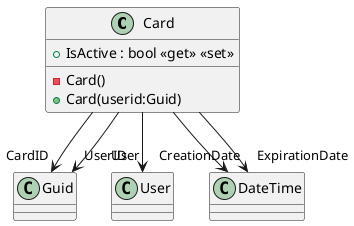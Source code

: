 @startuml
class Card {
    - Card()
    + Card(userid:Guid)
    + IsActive : bool <<get>> <<set>>
}
Card --> "CardID" Guid
Card --> "UserID" Guid
Card --> "User" User
Card --> "CreationDate" DateTime
Card --> "ExpirationDate" DateTime
@enduml
